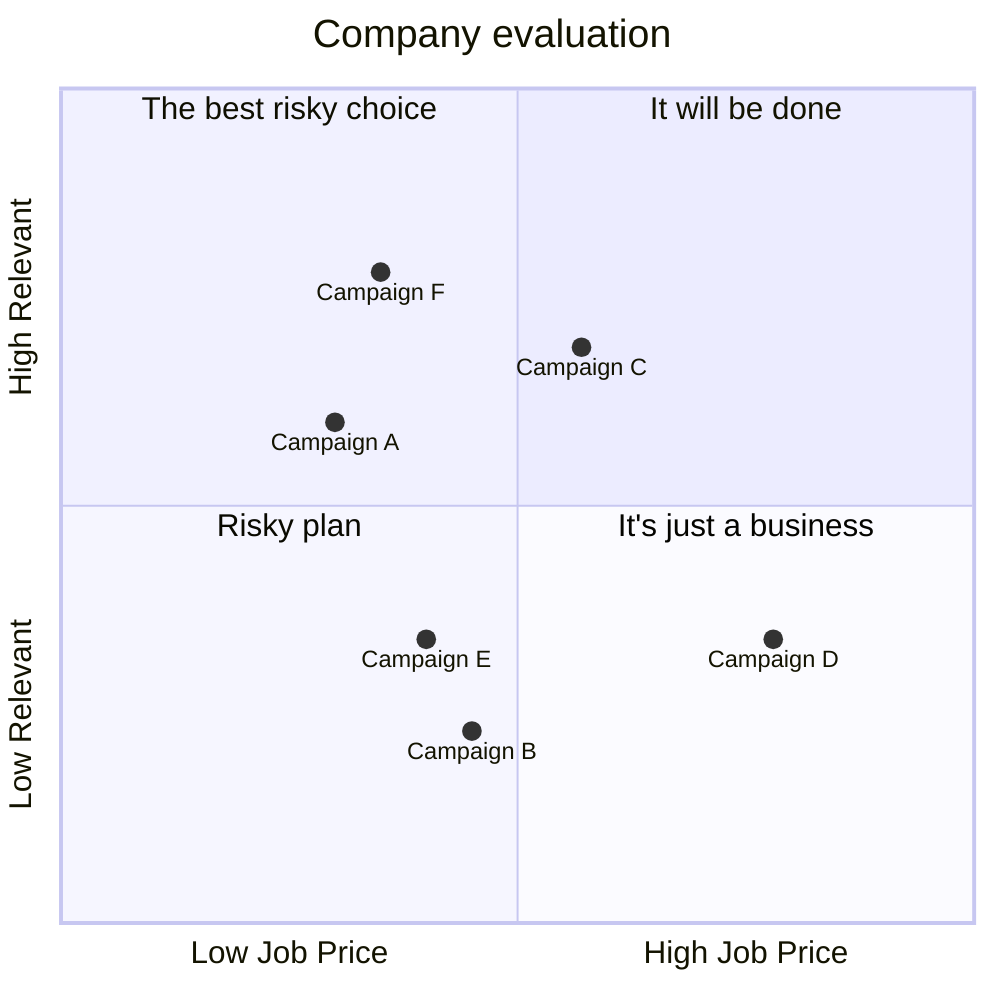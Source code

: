quadrantChart
  title Company evaluation
  x-axis Low Job Price --> High Job Price
  y-axis Low Relevant  --> High Relevant
  quadrant-1 It will be done
  quadrant-2 The best risky choice
  quadrant-3 Risky plan
  quadrant-4 It's just a business
  Campaign A: [0.3, 0.6]
  Campaign B: [0.45, 0.23]
  Campaign C: [0.57, 0.69]
  Campaign D: [0.78, 0.34]
  Campaign E: [0.40, 0.34]
  Campaign F: [0.35, 0.78]